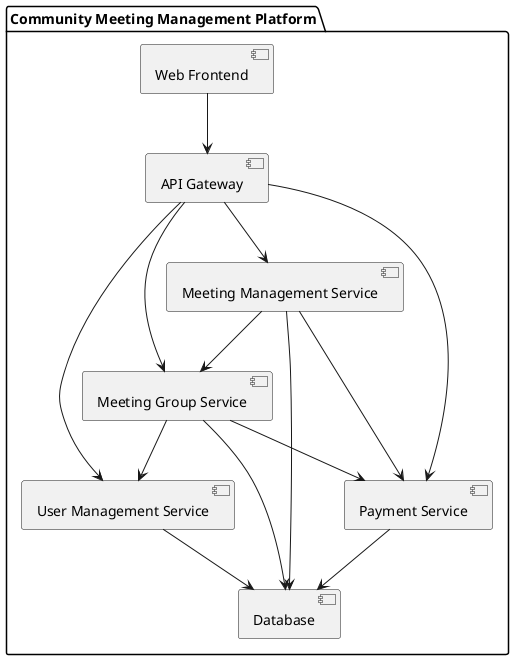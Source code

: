 @startuml
package "Community Meeting Management Platform" {

  [Web Frontend] as WebFrontend
  [API Gateway] as APIGateway
  [User Management Service] as UserManagementService
  [Meeting Group Service] as MeetingGroupService
  [Meeting Management Service] as MeetingManagementService
  [Payment Service] as PaymentService
  [Database] as Database

  WebFrontend --> APIGateway
  APIGateway --> UserManagementService
  APIGateway --> MeetingGroupService
  APIGateway --> MeetingManagementService
  APIGateway --> PaymentService

  UserManagementService --> Database
  MeetingGroupService --> Database
  MeetingGroupService --> UserManagementService
  MeetingGroupService --> PaymentService

  MeetingManagementService --> Database
  MeetingManagementService --> MeetingGroupService
  MeetingManagementService --> PaymentService

  PaymentService --> Database
}
@enduml
